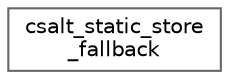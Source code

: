 digraph "Graphical Class Hierarchy"
{
 // LATEX_PDF_SIZE
  bgcolor="transparent";
  edge [fontname=Helvetica,fontsize=10,labelfontname=Helvetica,labelfontsize=10];
  node [fontname=Helvetica,fontsize=10,shape=box,height=0.2,width=0.4];
  rankdir="LR";
  Node0 [id="Node000000",label="csalt_static_store\l_fallback",height=0.2,width=0.4,color="grey40", fillcolor="white", style="filled",URL="$structcsalt__static__store__fallback.html",tooltip="Implements a fallback mechanism for read operations."];
}
